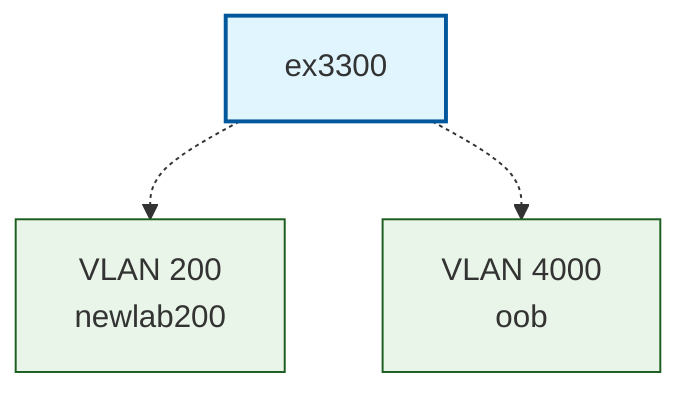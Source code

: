 graph TD
    classDef device fill:#e1f5fe,stroke:#01579b,stroke-width:2px
    classDef interface fill:#f3e5f5,stroke:#4a148c,stroke-width:1px
    classDef vlan fill:#e8f5e8,stroke:#1b5e20,stroke-width:1px
    classDef route fill:#fff3e0,stroke:#e65100,stroke-width:1px
    ex3300["ex3300"]
    class ex3300 device
    ex3300_vlan_200["VLAN 200<br/>newlab200"]
    ex3300 -.-> ex3300_vlan_200
    class ex3300_vlan_200 vlan
    ex3300_vlan_4000["VLAN 4000<br/>oob"]
    ex3300 -.-> ex3300_vlan_4000
    class ex3300_vlan_4000 vlan